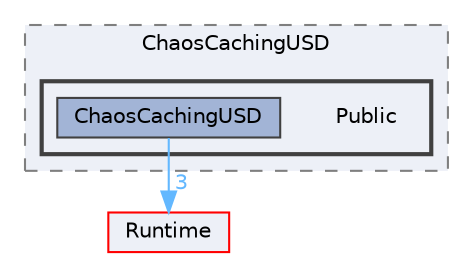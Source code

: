 digraph "Public"
{
 // INTERACTIVE_SVG=YES
 // LATEX_PDF_SIZE
  bgcolor="transparent";
  edge [fontname=Helvetica,fontsize=10,labelfontname=Helvetica,labelfontsize=10];
  node [fontname=Helvetica,fontsize=10,shape=box,height=0.2,width=0.4];
  compound=true
  subgraph clusterdir_25f05891737a379eb9165834f3aa697e {
    graph [ bgcolor="#edf0f7", pencolor="grey50", label="ChaosCachingUSD", fontname=Helvetica,fontsize=10 style="filled,dashed", URL="dir_25f05891737a379eb9165834f3aa697e.html",tooltip=""]
  subgraph clusterdir_d2af5f1c8fa4c3e7794d1b994adef885 {
    graph [ bgcolor="#edf0f7", pencolor="grey25", label="", fontname=Helvetica,fontsize=10 style="filled,bold", URL="dir_d2af5f1c8fa4c3e7794d1b994adef885.html",tooltip=""]
    dir_d2af5f1c8fa4c3e7794d1b994adef885 [shape=plaintext, label="Public"];
  dir_3babc83e733caf516b8cba5e6759c419 [label="ChaosCachingUSD", fillcolor="#a2b4d6", color="grey25", style="filled", URL="dir_3babc83e733caf516b8cba5e6759c419.html",tooltip=""];
  }
  }
  dir_7536b172fbd480bfd146a1b1acd6856b [label="Runtime", fillcolor="#edf0f7", color="red", style="filled", URL="dir_7536b172fbd480bfd146a1b1acd6856b.html",tooltip=""];
  dir_3babc83e733caf516b8cba5e6759c419->dir_7536b172fbd480bfd146a1b1acd6856b [headlabel="3", labeldistance=1.5 headhref="dir_000138_000984.html" href="dir_000138_000984.html" color="steelblue1" fontcolor="steelblue1"];
}
